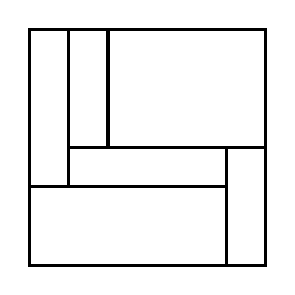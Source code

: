\begin{tikzpicture}[very thick, scale=.5]
    \draw (0,2) rectangle (1,6);
    \draw (1,3) rectangle (2,6);
    \draw (2,3) rectangle (6,6);
    \draw (1,2) rectangle (5,3);
    \draw (0,0) rectangle (5,2);
    \draw (5,0) rectangle (6,3);
\end{tikzpicture}
